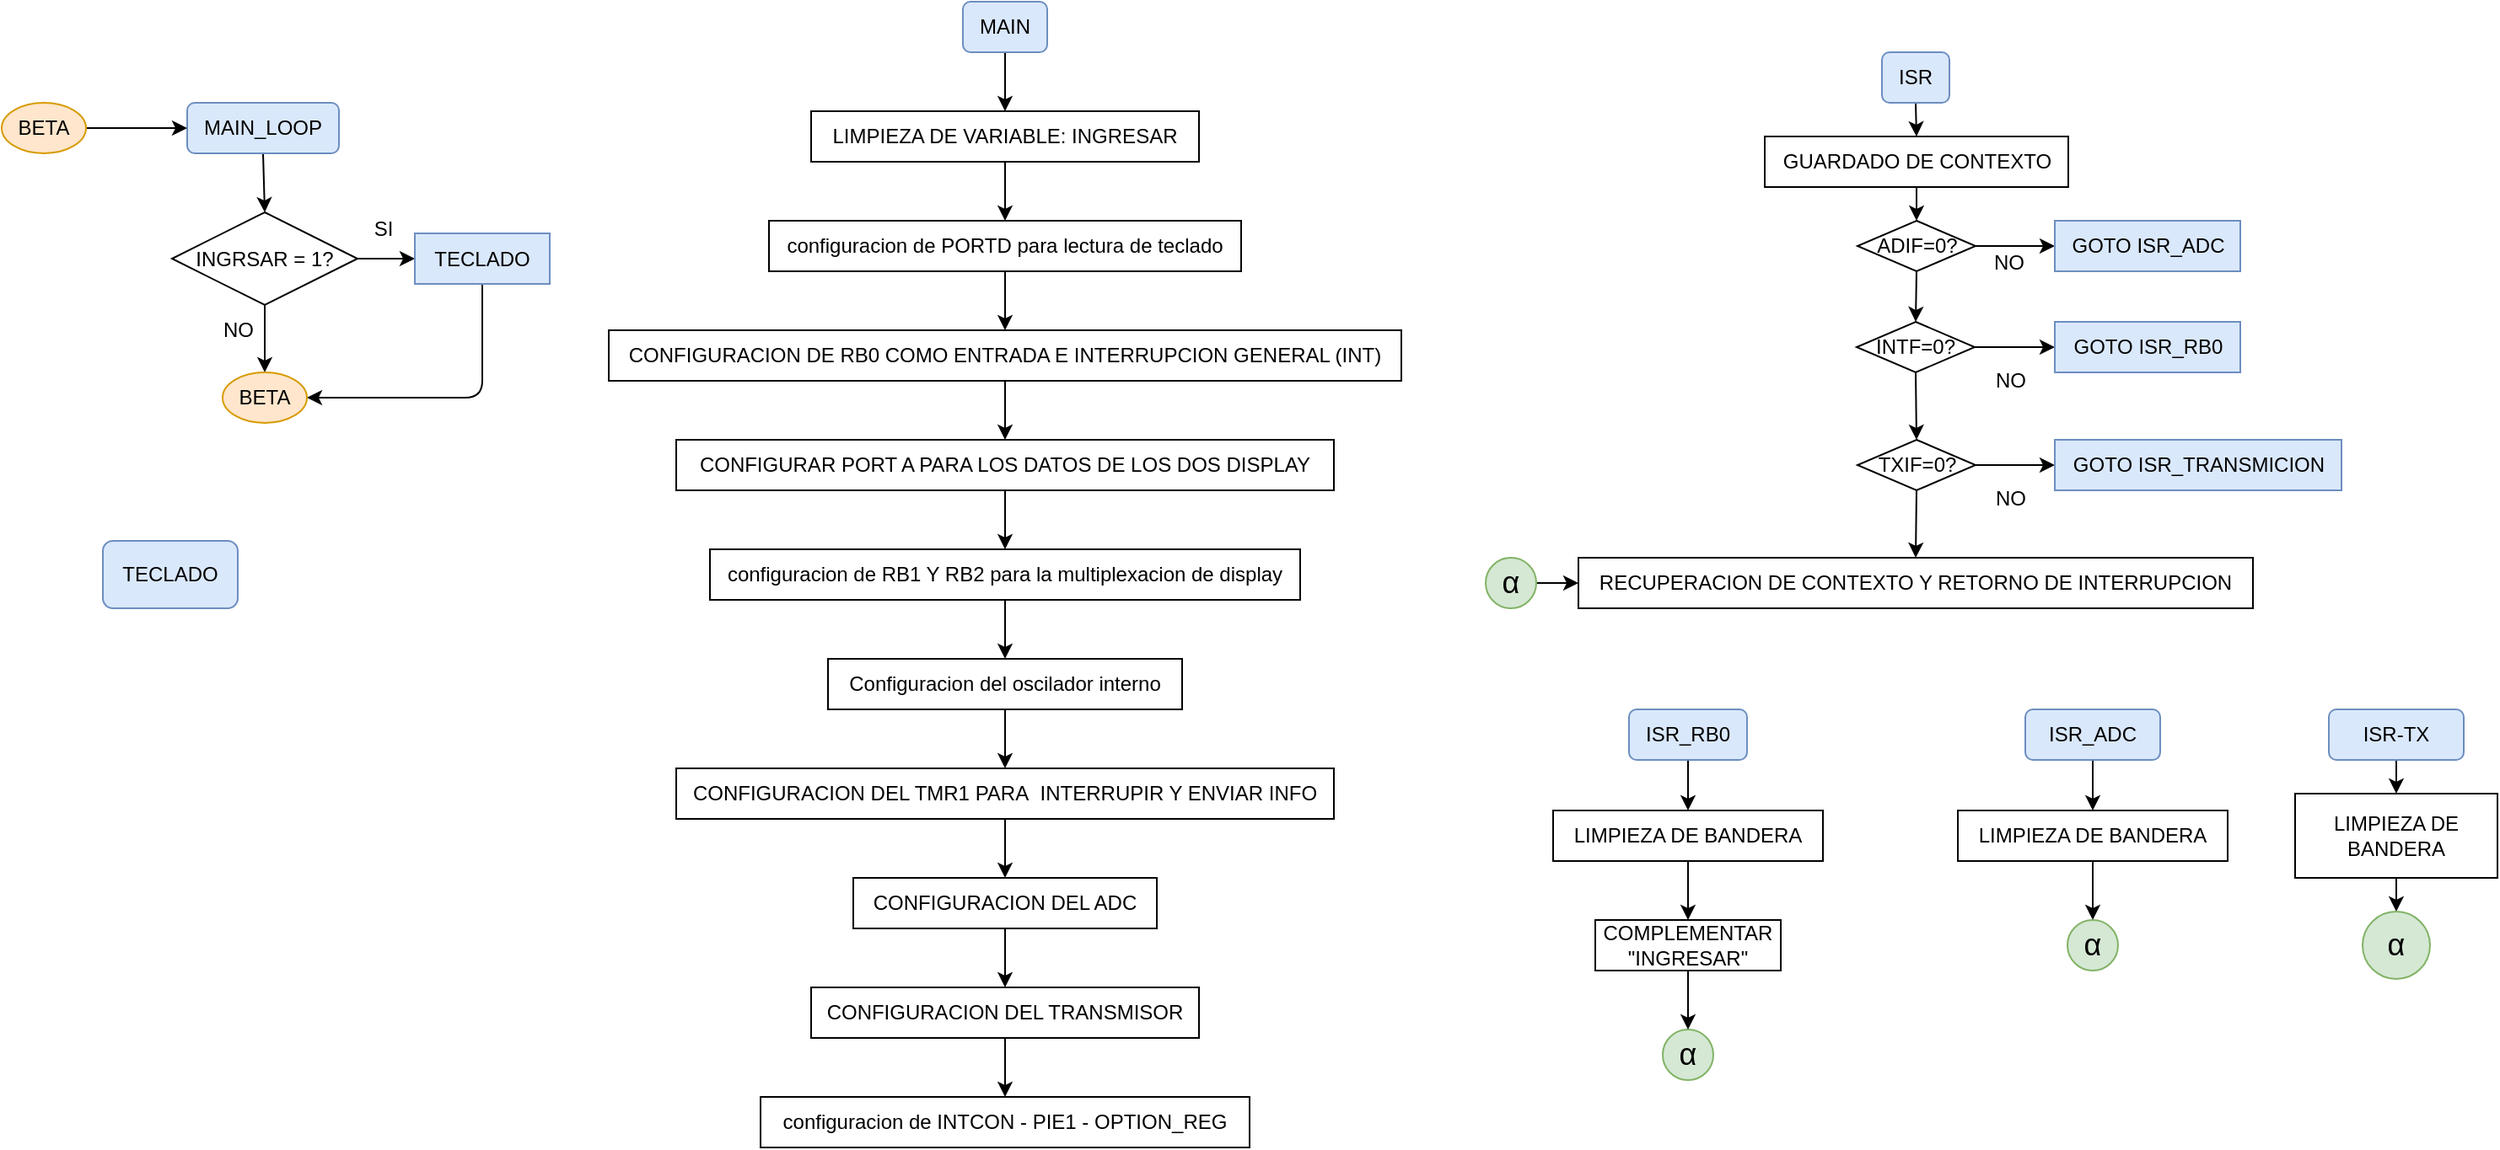 <mxfile>
    <diagram id="9Iszyg2DKhIXJrNhtRNU" name="Page-1">
        <mxGraphModel dx="2252" dy="825" grid="1" gridSize="10" guides="1" tooltips="1" connect="1" arrows="1" fold="1" page="1" pageScale="1" pageWidth="850" pageHeight="1100" math="0" shadow="0">
            <root>
                <mxCell id="0"/>
                <mxCell id="1" parent="0"/>
                <mxCell id="81" value="" style="group;" parent="1" vertex="1" connectable="0">
                    <mxGeometry x="-470" width="470" height="680" as="geometry"/>
                </mxCell>
                <mxCell id="53" style="edgeStyle=none;html=1;exitX=0.5;exitY=1;exitDx=0;exitDy=0;entryX=0.5;entryY=0;entryDx=0;entryDy=0;" parent="81" source="3" target="52" edge="1">
                    <mxGeometry relative="1" as="geometry"/>
                </mxCell>
                <mxCell id="3" value="configuracion de PORTD para lectura de teclado" style="rounded=0;whiteSpace=wrap;html=1;" parent="81" vertex="1">
                    <mxGeometry x="95" y="130" width="280" height="30" as="geometry"/>
                </mxCell>
                <mxCell id="70" style="edgeStyle=none;html=1;exitX=0.5;exitY=1;exitDx=0;exitDy=0;entryX=0.5;entryY=0;entryDx=0;entryDy=0;" parent="81" source="7" target="69" edge="1">
                    <mxGeometry relative="1" as="geometry"/>
                </mxCell>
                <mxCell id="7" value="MAIN" style="rounded=1;whiteSpace=wrap;html=1;fillColor=#dae8fc;strokeColor=#6c8ebf;" parent="81" vertex="1">
                    <mxGeometry x="210" width="50" height="30" as="geometry"/>
                </mxCell>
                <mxCell id="74" style="edgeStyle=none;html=1;exitX=0.5;exitY=1;exitDx=0;exitDy=0;entryX=0.5;entryY=0;entryDx=0;entryDy=0;" parent="81" source="52" target="61" edge="1">
                    <mxGeometry relative="1" as="geometry"/>
                </mxCell>
                <mxCell id="52" value="CONFIGURACION DE RB0 COMO ENTRADA E INTERRUPCION GENERAL (INT)" style="rounded=0;whiteSpace=wrap;html=1;" parent="81" vertex="1">
                    <mxGeometry y="195" width="470" height="30" as="geometry"/>
                </mxCell>
                <mxCell id="77" style="edgeStyle=none;html=1;exitX=0.5;exitY=1;exitDx=0;exitDy=0;entryX=0.5;entryY=0;entryDx=0;entryDy=0;" parent="81" source="54" target="56" edge="1">
                    <mxGeometry relative="1" as="geometry"/>
                </mxCell>
                <mxCell id="54" value="CONFIGURACION DEL TMR1 PARA&amp;nbsp; INTERRUPIR Y ENVIAR INFO" style="rounded=0;whiteSpace=wrap;html=1;" parent="81" vertex="1">
                    <mxGeometry x="40" y="455" width="390" height="30" as="geometry"/>
                </mxCell>
                <mxCell id="78" style="edgeStyle=none;html=1;exitX=0.5;exitY=1;exitDx=0;exitDy=0;entryX=0.5;entryY=0;entryDx=0;entryDy=0;" parent="81" source="56" target="57" edge="1">
                    <mxGeometry relative="1" as="geometry"/>
                </mxCell>
                <mxCell id="56" value="CONFIGURACION DEL ADC" style="rounded=0;whiteSpace=wrap;html=1;" parent="81" vertex="1">
                    <mxGeometry x="145" y="520" width="180" height="30" as="geometry"/>
                </mxCell>
                <mxCell id="79" style="edgeStyle=none;html=1;exitX=0.5;exitY=1;exitDx=0;exitDy=0;entryX=0.5;entryY=0;entryDx=0;entryDy=0;" parent="81" source="57" target="67" edge="1">
                    <mxGeometry relative="1" as="geometry"/>
                </mxCell>
                <mxCell id="57" value="CONFIGURACION DEL TRANSMISOR" style="rounded=0;whiteSpace=wrap;html=1;" parent="81" vertex="1">
                    <mxGeometry x="120" y="585" width="230" height="30" as="geometry"/>
                </mxCell>
                <mxCell id="64" style="edgeStyle=none;html=1;exitX=0.5;exitY=1;exitDx=0;exitDy=0;entryX=0.5;entryY=0;entryDx=0;entryDy=0;" parent="81" source="61" target="62" edge="1">
                    <mxGeometry relative="1" as="geometry"/>
                </mxCell>
                <mxCell id="61" value="CONFIGURAR PORT A PARA LOS DATOS DE LOS DOS DISPLAY" style="rounded=0;whiteSpace=wrap;html=1;" parent="81" vertex="1">
                    <mxGeometry x="40" y="260" width="390" height="30" as="geometry"/>
                </mxCell>
                <mxCell id="75" style="edgeStyle=none;html=1;exitX=0.5;exitY=1;exitDx=0;exitDy=0;entryX=0.5;entryY=0;entryDx=0;entryDy=0;" parent="81" source="62" target="73" edge="1">
                    <mxGeometry relative="1" as="geometry"/>
                </mxCell>
                <mxCell id="62" value="configuracion de RB1 Y RB2 para la multiplexacion de display" style="rounded=0;whiteSpace=wrap;html=1;" parent="81" vertex="1">
                    <mxGeometry x="60" y="325" width="350" height="30" as="geometry"/>
                </mxCell>
                <mxCell id="67" value="configuracion de INTCON - PIE1 - OPTION_REG" style="rounded=0;whiteSpace=wrap;html=1;" parent="81" vertex="1">
                    <mxGeometry x="90" y="650" width="290" height="30" as="geometry"/>
                </mxCell>
                <mxCell id="71" style="edgeStyle=none;html=1;exitX=0.5;exitY=1;exitDx=0;exitDy=0;entryX=0.5;entryY=0;entryDx=0;entryDy=0;" parent="81" source="69" target="3" edge="1">
                    <mxGeometry relative="1" as="geometry"/>
                </mxCell>
                <mxCell id="69" value="LIMPIEZA DE VARIABLE: INGRESAR" style="rounded=0;whiteSpace=wrap;html=1;" parent="81" vertex="1">
                    <mxGeometry x="120" y="65" width="230" height="30" as="geometry"/>
                </mxCell>
                <mxCell id="76" style="edgeStyle=none;html=1;exitX=0.5;exitY=1;exitDx=0;exitDy=0;entryX=0.5;entryY=0;entryDx=0;entryDy=0;" parent="81" source="73" target="54" edge="1">
                    <mxGeometry relative="1" as="geometry"/>
                </mxCell>
                <mxCell id="73" value="Configuracion del oscilador interno" style="whiteSpace=wrap;html=1;" parent="81" vertex="1">
                    <mxGeometry x="130" y="390" width="210" height="30" as="geometry"/>
                </mxCell>
                <mxCell id="99" value="" style="group" parent="1" vertex="1" connectable="0">
                    <mxGeometry x="90" y="420" width="160" height="220" as="geometry"/>
                </mxCell>
                <mxCell id="40" style="edgeStyle=none;html=1;exitX=0.5;exitY=1;exitDx=0;exitDy=0;" parent="99" source="41" target="43" edge="1">
                    <mxGeometry relative="1" as="geometry"/>
                </mxCell>
                <mxCell id="41" value="ISR_RB0" style="rounded=1;whiteSpace=wrap;html=1;fillColor=#dae8fc;strokeColor=#6c8ebf;" parent="99" vertex="1">
                    <mxGeometry x="45" width="70" height="30" as="geometry"/>
                </mxCell>
                <mxCell id="97" style="edgeStyle=none;html=1;exitX=0.5;exitY=1;exitDx=0;exitDy=0;entryX=0.5;entryY=0;entryDx=0;entryDy=0;" parent="99" source="43" target="96" edge="1">
                    <mxGeometry relative="1" as="geometry"/>
                </mxCell>
                <mxCell id="43" value="LIMPIEZA DE BANDERA" style="rounded=0;whiteSpace=wrap;html=1;" parent="99" vertex="1">
                    <mxGeometry y="60" width="160" height="30" as="geometry"/>
                </mxCell>
                <mxCell id="44" value="&lt;span style=&quot;font-family: &amp;quot;Google Sans&amp;quot;, Arial, sans-serif; font-size: 18px; text-align: start;&quot;&gt;&lt;font style=&quot;color: rgb(0, 0, 0);&quot;&gt;α&lt;/font&gt;&lt;/span&gt;" style="ellipse;whiteSpace=wrap;html=1;aspect=fixed;fillColor=#d5e8d4;strokeColor=#82b366;" parent="99" vertex="1">
                    <mxGeometry x="65" y="190" width="30" height="30" as="geometry"/>
                </mxCell>
                <mxCell id="98" style="edgeStyle=none;html=1;exitX=0.5;exitY=1;exitDx=0;exitDy=0;entryX=0.5;entryY=0;entryDx=0;entryDy=0;" parent="99" source="96" target="44" edge="1">
                    <mxGeometry relative="1" as="geometry"/>
                </mxCell>
                <mxCell id="96" value="COMPLEMENTAR &quot;INGRESAR&quot;" style="rounded=0;whiteSpace=wrap;html=1;" parent="99" vertex="1">
                    <mxGeometry x="25" y="125" width="110" height="30" as="geometry"/>
                </mxCell>
                <mxCell id="103" value="" style="group" parent="1" vertex="1" connectable="0">
                    <mxGeometry x="50" y="30" width="507.5" height="330" as="geometry"/>
                </mxCell>
                <mxCell id="13" style="edgeStyle=none;html=1;exitX=0.5;exitY=1;exitDx=0;exitDy=0;entryX=0.5;entryY=0;entryDx=0;entryDy=0;" parent="103" source="11" target="12" edge="1">
                    <mxGeometry relative="1" as="geometry"/>
                </mxCell>
                <mxCell id="11" value="ISR" style="rounded=1;whiteSpace=wrap;html=1;fillColor=#dae8fc;strokeColor=#6c8ebf;" parent="103" vertex="1">
                    <mxGeometry x="235" width="40" height="30" as="geometry"/>
                </mxCell>
                <mxCell id="17" style="edgeStyle=none;html=1;exitX=0.5;exitY=1;exitDx=0;exitDy=0;entryX=0.5;entryY=0;entryDx=0;entryDy=0;" parent="103" source="12" target="14" edge="1">
                    <mxGeometry relative="1" as="geometry"/>
                </mxCell>
                <mxCell id="12" value="GUARDADO DE CONTEXTO" style="rounded=0;whiteSpace=wrap;html=1;" parent="103" vertex="1">
                    <mxGeometry x="165.5" y="50" width="180" height="30" as="geometry"/>
                </mxCell>
                <mxCell id="18" style="edgeStyle=none;html=1;exitX=0.5;exitY=1;exitDx=0;exitDy=0;entryX=0.5;entryY=0;entryDx=0;entryDy=0;" parent="103" source="14" target="15" edge="1">
                    <mxGeometry relative="1" as="geometry"/>
                </mxCell>
                <mxCell id="23" style="edgeStyle=none;html=1;exitX=1;exitY=0.5;exitDx=0;exitDy=0;" parent="103" source="14" target="22" edge="1">
                    <mxGeometry relative="1" as="geometry"/>
                </mxCell>
                <mxCell id="14" value="ADIF=0?" style="rhombus;whiteSpace=wrap;html=1;" parent="103" vertex="1">
                    <mxGeometry x="220.5" y="100" width="70" height="30" as="geometry"/>
                </mxCell>
                <mxCell id="19" style="edgeStyle=none;html=1;exitX=0.5;exitY=1;exitDx=0;exitDy=0;entryX=0.5;entryY=0;entryDx=0;entryDy=0;" parent="103" source="15" target="16" edge="1">
                    <mxGeometry relative="1" as="geometry"/>
                </mxCell>
                <mxCell id="25" style="edgeStyle=none;html=1;exitX=1;exitY=0.5;exitDx=0;exitDy=0;entryX=0;entryY=0.5;entryDx=0;entryDy=0;" parent="103" source="15" target="24" edge="1">
                    <mxGeometry relative="1" as="geometry"/>
                </mxCell>
                <mxCell id="15" value="INTF=0?" style="rhombus;whiteSpace=wrap;html=1;" parent="103" vertex="1">
                    <mxGeometry x="220" y="160" width="70" height="30" as="geometry"/>
                </mxCell>
                <mxCell id="27" style="edgeStyle=none;html=1;exitX=1;exitY=0.5;exitDx=0;exitDy=0;entryX=0;entryY=0.5;entryDx=0;entryDy=0;" parent="103" source="16" target="26" edge="1">
                    <mxGeometry relative="1" as="geometry"/>
                </mxCell>
                <mxCell id="32" style="edgeStyle=none;html=1;exitX=0.5;exitY=1;exitDx=0;exitDy=0;entryX=0.5;entryY=0;entryDx=0;entryDy=0;" parent="103" source="16" target="31" edge="1">
                    <mxGeometry relative="1" as="geometry">
                        <mxPoint x="255" y="390" as="targetPoint"/>
                    </mxGeometry>
                </mxCell>
                <mxCell id="16" value="TXIF=0?" style="rhombus;whiteSpace=wrap;html=1;" parent="103" vertex="1">
                    <mxGeometry x="220.5" y="230" width="70" height="30" as="geometry"/>
                </mxCell>
                <mxCell id="22" value="GOTO ISR_ADC" style="rounded=0;whiteSpace=wrap;html=1;fillColor=#dae8fc;strokeColor=#6c8ebf;" parent="103" vertex="1">
                    <mxGeometry x="337.5" y="100" width="110" height="30" as="geometry"/>
                </mxCell>
                <mxCell id="24" value="GOTO ISR_RB0" style="rounded=0;whiteSpace=wrap;html=1;fillColor=#dae8fc;strokeColor=#6c8ebf;" parent="103" vertex="1">
                    <mxGeometry x="337.5" y="160" width="110" height="30" as="geometry"/>
                </mxCell>
                <mxCell id="26" value="GOTO ISR_TRANSMICION" style="rounded=0;whiteSpace=wrap;html=1;fillColor=#dae8fc;strokeColor=#6c8ebf;" parent="103" vertex="1">
                    <mxGeometry x="337.5" y="230" width="170" height="30" as="geometry"/>
                </mxCell>
                <mxCell id="28" value="NO" style="text;html=1;align=center;verticalAlign=middle;resizable=0;points=[];autosize=1;strokeColor=none;fillColor=none;" parent="103" vertex="1">
                    <mxGeometry x="290" y="110" width="40" height="30" as="geometry"/>
                </mxCell>
                <mxCell id="29" value="NO" style="text;html=1;align=center;verticalAlign=middle;resizable=0;points=[];autosize=1;strokeColor=none;fillColor=none;" parent="103" vertex="1">
                    <mxGeometry x="290.5" y="180" width="40" height="30" as="geometry"/>
                </mxCell>
                <mxCell id="30" value="NO" style="text;html=1;align=center;verticalAlign=middle;resizable=0;points=[];autosize=1;strokeColor=none;fillColor=none;" parent="103" vertex="1">
                    <mxGeometry x="290.5" y="250" width="40" height="30" as="geometry"/>
                </mxCell>
                <mxCell id="31" value="RECUPERACION DE CONTEXTO Y RETORNO DE INTERRUPCION" style="rounded=0;whiteSpace=wrap;html=1;" parent="103" vertex="1">
                    <mxGeometry x="55" y="300" width="400" height="30" as="geometry"/>
                </mxCell>
                <mxCell id="50" style="edgeStyle=none;html=1;exitX=1;exitY=0.5;exitDx=0;exitDy=0;entryX=0;entryY=0.5;entryDx=0;entryDy=0;" parent="103" source="38" target="31" edge="1">
                    <mxGeometry relative="1" as="geometry"/>
                </mxCell>
                <mxCell id="38" value="&lt;span style=&quot;font-family: &amp;quot;Google Sans&amp;quot;, Arial, sans-serif; font-size: 18px; text-align: start;&quot;&gt;&lt;font style=&quot;color: rgb(0, 0, 0);&quot;&gt;α&lt;/font&gt;&lt;/span&gt;" style="ellipse;whiteSpace=wrap;html=1;aspect=fixed;fillColor=#d5e8d4;strokeColor=#82b366;" parent="103" vertex="1">
                    <mxGeometry y="300" width="30" height="30" as="geometry"/>
                </mxCell>
                <mxCell id="104" value="" style="group" parent="1" vertex="1" connectable="0">
                    <mxGeometry x="330" y="420" width="160" height="155" as="geometry"/>
                </mxCell>
                <mxCell id="35" style="edgeStyle=none;html=1;exitX=0.5;exitY=1;exitDx=0;exitDy=0;" parent="104" source="33" target="34" edge="1">
                    <mxGeometry relative="1" as="geometry"/>
                </mxCell>
                <mxCell id="33" value="&lt;span style=&quot;color: rgb(0, 0, 0);&quot;&gt;ISR_ADC&lt;/span&gt;" style="rounded=1;whiteSpace=wrap;html=1;fillColor=#dae8fc;strokeColor=#6c8ebf;" parent="104" vertex="1">
                    <mxGeometry x="40" width="80" height="30" as="geometry"/>
                </mxCell>
                <mxCell id="37" style="edgeStyle=none;html=1;exitX=0.5;exitY=1;exitDx=0;exitDy=0;entryX=0.5;entryY=0;entryDx=0;entryDy=0;" parent="104" source="34" target="36" edge="1">
                    <mxGeometry relative="1" as="geometry"/>
                </mxCell>
                <mxCell id="34" value="LIMPIEZA DE BANDERA" style="rounded=0;whiteSpace=wrap;html=1;" parent="104" vertex="1">
                    <mxGeometry y="60" width="160" height="30" as="geometry"/>
                </mxCell>
                <mxCell id="36" value="&lt;span style=&quot;font-family: &amp;quot;Google Sans&amp;quot;, Arial, sans-serif; font-size: 18px; text-align: start;&quot;&gt;&lt;font style=&quot;color: rgb(0, 0, 0);&quot;&gt;α&lt;/font&gt;&lt;/span&gt;" style="ellipse;whiteSpace=wrap;html=1;aspect=fixed;fillColor=#d5e8d4;strokeColor=#82b366;" parent="104" vertex="1">
                    <mxGeometry x="65" y="125" width="30" height="30" as="geometry"/>
                </mxCell>
                <mxCell id="105" value="" style="group" parent="1" vertex="1" connectable="0">
                    <mxGeometry x="530" y="420" width="120" height="160" as="geometry"/>
                </mxCell>
                <mxCell id="45" style="edgeStyle=none;html=1;exitX=0.5;exitY=1;exitDx=0;exitDy=0;" parent="105" source="46" target="48" edge="1">
                    <mxGeometry relative="1" as="geometry"/>
                </mxCell>
                <mxCell id="46" value="ISR-TX" style="rounded=1;whiteSpace=wrap;html=1;fillColor=#dae8fc;strokeColor=#6c8ebf;" parent="105" vertex="1">
                    <mxGeometry x="20" width="80" height="30" as="geometry"/>
                </mxCell>
                <mxCell id="47" style="edgeStyle=none;html=1;exitX=0.5;exitY=1;exitDx=0;exitDy=0;entryX=0.5;entryY=0;entryDx=0;entryDy=0;" parent="105" source="48" target="49" edge="1">
                    <mxGeometry relative="1" as="geometry"/>
                </mxCell>
                <mxCell id="48" value="LIMPIEZA DE BANDERA" style="rounded=0;whiteSpace=wrap;html=1;" parent="105" vertex="1">
                    <mxGeometry y="50" width="120" height="50" as="geometry"/>
                </mxCell>
                <mxCell id="49" value="&lt;span style=&quot;font-family: &amp;quot;Google Sans&amp;quot;, Arial, sans-serif; font-size: 18px; text-align: start;&quot;&gt;&lt;font style=&quot;color: rgb(0, 0, 0);&quot;&gt;α&lt;/font&gt;&lt;/span&gt;" style="ellipse;whiteSpace=wrap;html=1;aspect=fixed;fillColor=#d5e8d4;strokeColor=#82b366;" parent="105" vertex="1">
                    <mxGeometry x="40" y="120" width="40" height="40" as="geometry"/>
                </mxCell>
                <mxCell id="128" value="TECLADO" style="rounded=1;whiteSpace=wrap;html=1;fillColor=#dae8fc;strokeColor=#6c8ebf;" parent="1" vertex="1">
                    <mxGeometry x="-770" y="320" width="80" height="40" as="geometry"/>
                </mxCell>
                <mxCell id="129" value="" style="group" vertex="1" connectable="0" parent="1">
                    <mxGeometry x="-830" y="60" width="325" height="190" as="geometry"/>
                </mxCell>
                <mxCell id="83" style="edgeStyle=none;html=1;exitX=0.5;exitY=1;exitDx=0;exitDy=0;entryX=0.5;entryY=0;entryDx=0;entryDy=0;" parent="129" source="66" target="82" edge="1">
                    <mxGeometry relative="1" as="geometry"/>
                </mxCell>
                <mxCell id="66" value="MAIN_LOOP" style="rounded=1;whiteSpace=wrap;html=1;fillColor=#dae8fc;strokeColor=#6c8ebf;" parent="129" vertex="1">
                    <mxGeometry x="110" width="90" height="30" as="geometry"/>
                </mxCell>
                <mxCell id="85" style="edgeStyle=none;html=1;exitX=1;exitY=0.5;exitDx=0;exitDy=0;entryX=0;entryY=0.5;entryDx=0;entryDy=0;" parent="129" source="82" target="84" edge="1">
                    <mxGeometry relative="1" as="geometry"/>
                </mxCell>
                <mxCell id="88" style="edgeStyle=none;html=1;exitX=0.5;exitY=1;exitDx=0;exitDy=0;entryX=0.5;entryY=0;entryDx=0;entryDy=0;" parent="129" source="82" target="87" edge="1">
                    <mxGeometry relative="1" as="geometry"/>
                </mxCell>
                <mxCell id="82" value="INGRSAR = 1?" style="rhombus;whiteSpace=wrap;html=1;" parent="129" vertex="1">
                    <mxGeometry x="101" y="65" width="110" height="55" as="geometry"/>
                </mxCell>
                <mxCell id="91" style="edgeStyle=none;html=1;exitX=0.5;exitY=1;exitDx=0;exitDy=0;entryX=1;entryY=0.5;entryDx=0;entryDy=0;" parent="129" source="84" target="87" edge="1">
                    <mxGeometry relative="1" as="geometry">
                        <Array as="points">
                            <mxPoint x="285" y="175"/>
                        </Array>
                    </mxGeometry>
                </mxCell>
                <mxCell id="84" value="TECLADO" style="whiteSpace=wrap;html=1;fillColor=#dae8fc;strokeColor=#6c8ebf;" parent="129" vertex="1">
                    <mxGeometry x="245" y="77.5" width="80" height="30" as="geometry"/>
                </mxCell>
                <mxCell id="87" value="BETA" style="ellipse;whiteSpace=wrap;html=1;fillColor=#ffe6cc;strokeColor=#d79b00;" parent="129" vertex="1">
                    <mxGeometry x="131" y="160" width="50" height="30" as="geometry"/>
                </mxCell>
                <mxCell id="100" style="edgeStyle=none;html=1;exitX=1;exitY=0.5;exitDx=0;exitDy=0;entryX=0;entryY=0.5;entryDx=0;entryDy=0;" parent="129" source="89" target="66" edge="1">
                    <mxGeometry relative="1" as="geometry"/>
                </mxCell>
                <mxCell id="89" value="BETA" style="ellipse;whiteSpace=wrap;html=1;fillColor=#ffe6cc;strokeColor=#d79b00;" parent="129" vertex="1">
                    <mxGeometry width="50" height="30" as="geometry"/>
                </mxCell>
                <mxCell id="94" value="SI" style="text;html=1;align=center;verticalAlign=middle;resizable=0;points=[];autosize=1;strokeColor=none;fillColor=none;" parent="129" vertex="1">
                    <mxGeometry x="211" y="60" width="30" height="30" as="geometry"/>
                </mxCell>
                <mxCell id="95" value="NO" style="text;html=1;align=center;verticalAlign=middle;resizable=0;points=[];autosize=1;strokeColor=none;fillColor=none;" parent="129" vertex="1">
                    <mxGeometry x="120" y="120" width="40" height="30" as="geometry"/>
                </mxCell>
            </root>
        </mxGraphModel>
    </diagram>
</mxfile>